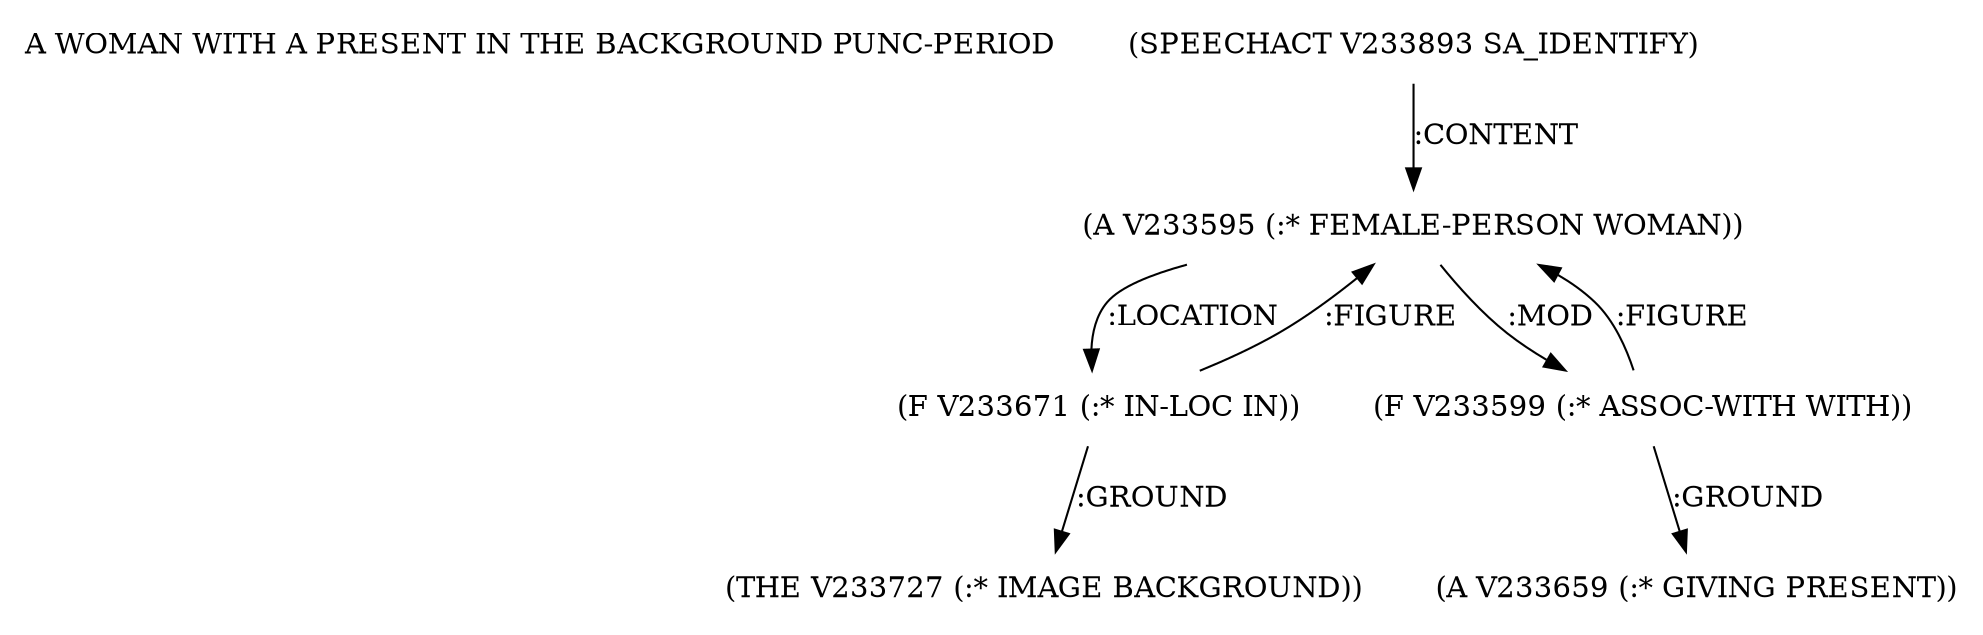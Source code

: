 digraph Terms {
  node [shape=none]
  "A WOMAN WITH A PRESENT IN THE BACKGROUND PUNC-PERIOD"
  "V233893" [label="(SPEECHACT V233893 SA_IDENTIFY)"]
  "V233893" -> "V233595" [label=":CONTENT"]
  "V233595" [label="(A V233595 (:* FEMALE-PERSON WOMAN))"]
  "V233595" -> "V233671" [label=":LOCATION"]
  "V233595" -> "V233599" [label=":MOD"]
  "V233599" [label="(F V233599 (:* ASSOC-WITH WITH))"]
  "V233599" -> "V233659" [label=":GROUND"]
  "V233599" -> "V233595" [label=":FIGURE"]
  "V233659" [label="(A V233659 (:* GIVING PRESENT))"]
  "V233671" [label="(F V233671 (:* IN-LOC IN))"]
  "V233671" -> "V233727" [label=":GROUND"]
  "V233671" -> "V233595" [label=":FIGURE"]
  "V233727" [label="(THE V233727 (:* IMAGE BACKGROUND))"]
}
